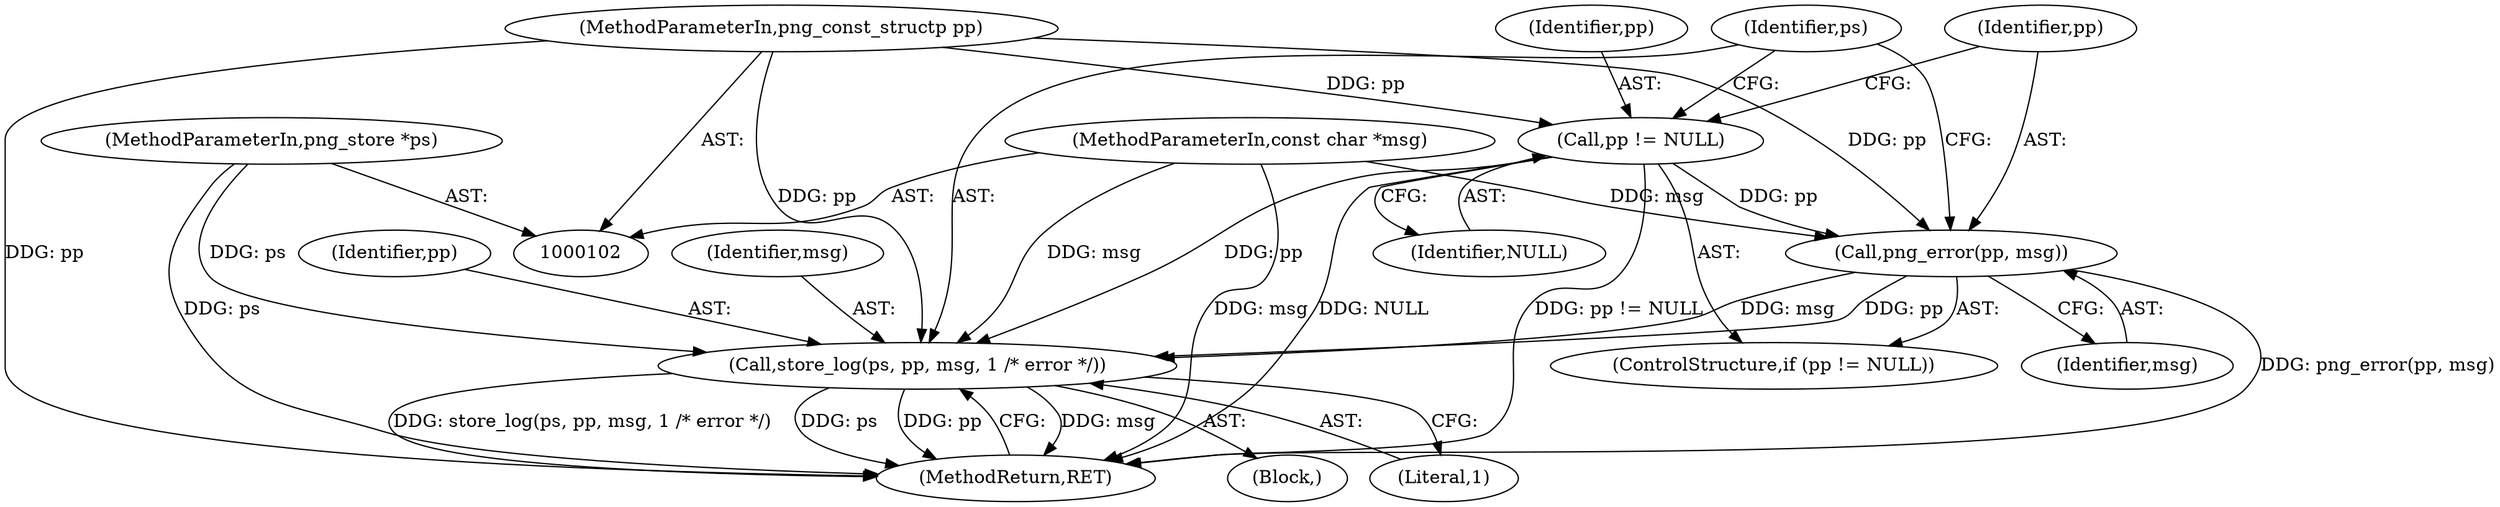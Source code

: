 digraph "0_Android_9d4853418ab2f754c2b63e091c29c5529b8b86ca_142@pointer" {
"1000114" [label="(Call,store_log(ps, pp, msg, 1 /* error */))"];
"1000103" [label="(MethodParameterIn,png_store *ps)"];
"1000111" [label="(Call,png_error(pp, msg))"];
"1000108" [label="(Call,pp != NULL)"];
"1000104" [label="(MethodParameterIn,png_const_structp pp)"];
"1000105" [label="(MethodParameterIn,const char *msg)"];
"1000114" [label="(Call,store_log(ps, pp, msg, 1 /* error */))"];
"1000106" [label="(Block,)"];
"1000111" [label="(Call,png_error(pp, msg))"];
"1000105" [label="(MethodParameterIn,const char *msg)"];
"1000113" [label="(Identifier,msg)"];
"1000104" [label="(MethodParameterIn,png_const_structp pp)"];
"1000109" [label="(Identifier,pp)"];
"1000108" [label="(Call,pp != NULL)"];
"1000103" [label="(MethodParameterIn,png_store *ps)"];
"1000116" [label="(Identifier,pp)"];
"1000107" [label="(ControlStructure,if (pp != NULL))"];
"1000112" [label="(Identifier,pp)"];
"1000110" [label="(Identifier,NULL)"];
"1000118" [label="(Literal,1)"];
"1000119" [label="(MethodReturn,RET)"];
"1000115" [label="(Identifier,ps)"];
"1000117" [label="(Identifier,msg)"];
"1000114" -> "1000106"  [label="AST: "];
"1000114" -> "1000118"  [label="CFG: "];
"1000115" -> "1000114"  [label="AST: "];
"1000116" -> "1000114"  [label="AST: "];
"1000117" -> "1000114"  [label="AST: "];
"1000118" -> "1000114"  [label="AST: "];
"1000119" -> "1000114"  [label="CFG: "];
"1000114" -> "1000119"  [label="DDG: msg"];
"1000114" -> "1000119"  [label="DDG: store_log(ps, pp, msg, 1 /* error */)"];
"1000114" -> "1000119"  [label="DDG: ps"];
"1000114" -> "1000119"  [label="DDG: pp"];
"1000103" -> "1000114"  [label="DDG: ps"];
"1000111" -> "1000114"  [label="DDG: pp"];
"1000111" -> "1000114"  [label="DDG: msg"];
"1000108" -> "1000114"  [label="DDG: pp"];
"1000104" -> "1000114"  [label="DDG: pp"];
"1000105" -> "1000114"  [label="DDG: msg"];
"1000103" -> "1000102"  [label="AST: "];
"1000103" -> "1000119"  [label="DDG: ps"];
"1000111" -> "1000107"  [label="AST: "];
"1000111" -> "1000113"  [label="CFG: "];
"1000112" -> "1000111"  [label="AST: "];
"1000113" -> "1000111"  [label="AST: "];
"1000115" -> "1000111"  [label="CFG: "];
"1000111" -> "1000119"  [label="DDG: png_error(pp, msg)"];
"1000108" -> "1000111"  [label="DDG: pp"];
"1000104" -> "1000111"  [label="DDG: pp"];
"1000105" -> "1000111"  [label="DDG: msg"];
"1000108" -> "1000107"  [label="AST: "];
"1000108" -> "1000110"  [label="CFG: "];
"1000109" -> "1000108"  [label="AST: "];
"1000110" -> "1000108"  [label="AST: "];
"1000112" -> "1000108"  [label="CFG: "];
"1000115" -> "1000108"  [label="CFG: "];
"1000108" -> "1000119"  [label="DDG: pp != NULL"];
"1000108" -> "1000119"  [label="DDG: NULL"];
"1000104" -> "1000108"  [label="DDG: pp"];
"1000104" -> "1000102"  [label="AST: "];
"1000104" -> "1000119"  [label="DDG: pp"];
"1000105" -> "1000102"  [label="AST: "];
"1000105" -> "1000119"  [label="DDG: msg"];
}
